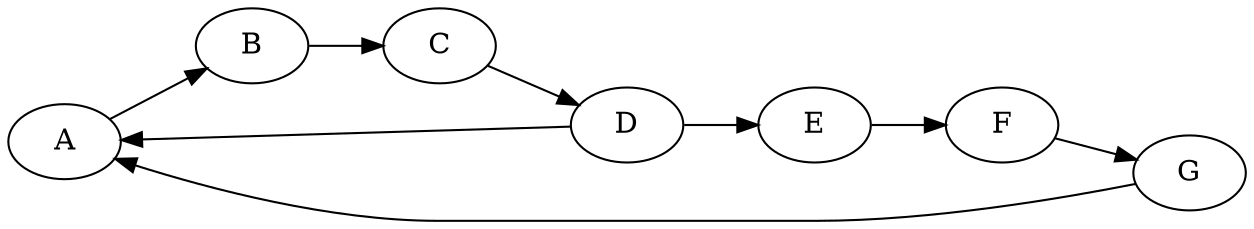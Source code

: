 digraph {
    rankdir=LR;
    A -> B;
    B -> C;
    C -> D;
    D -> E;
    E -> F;
    F -> G;
    G -> A;
    D -> A;
}
